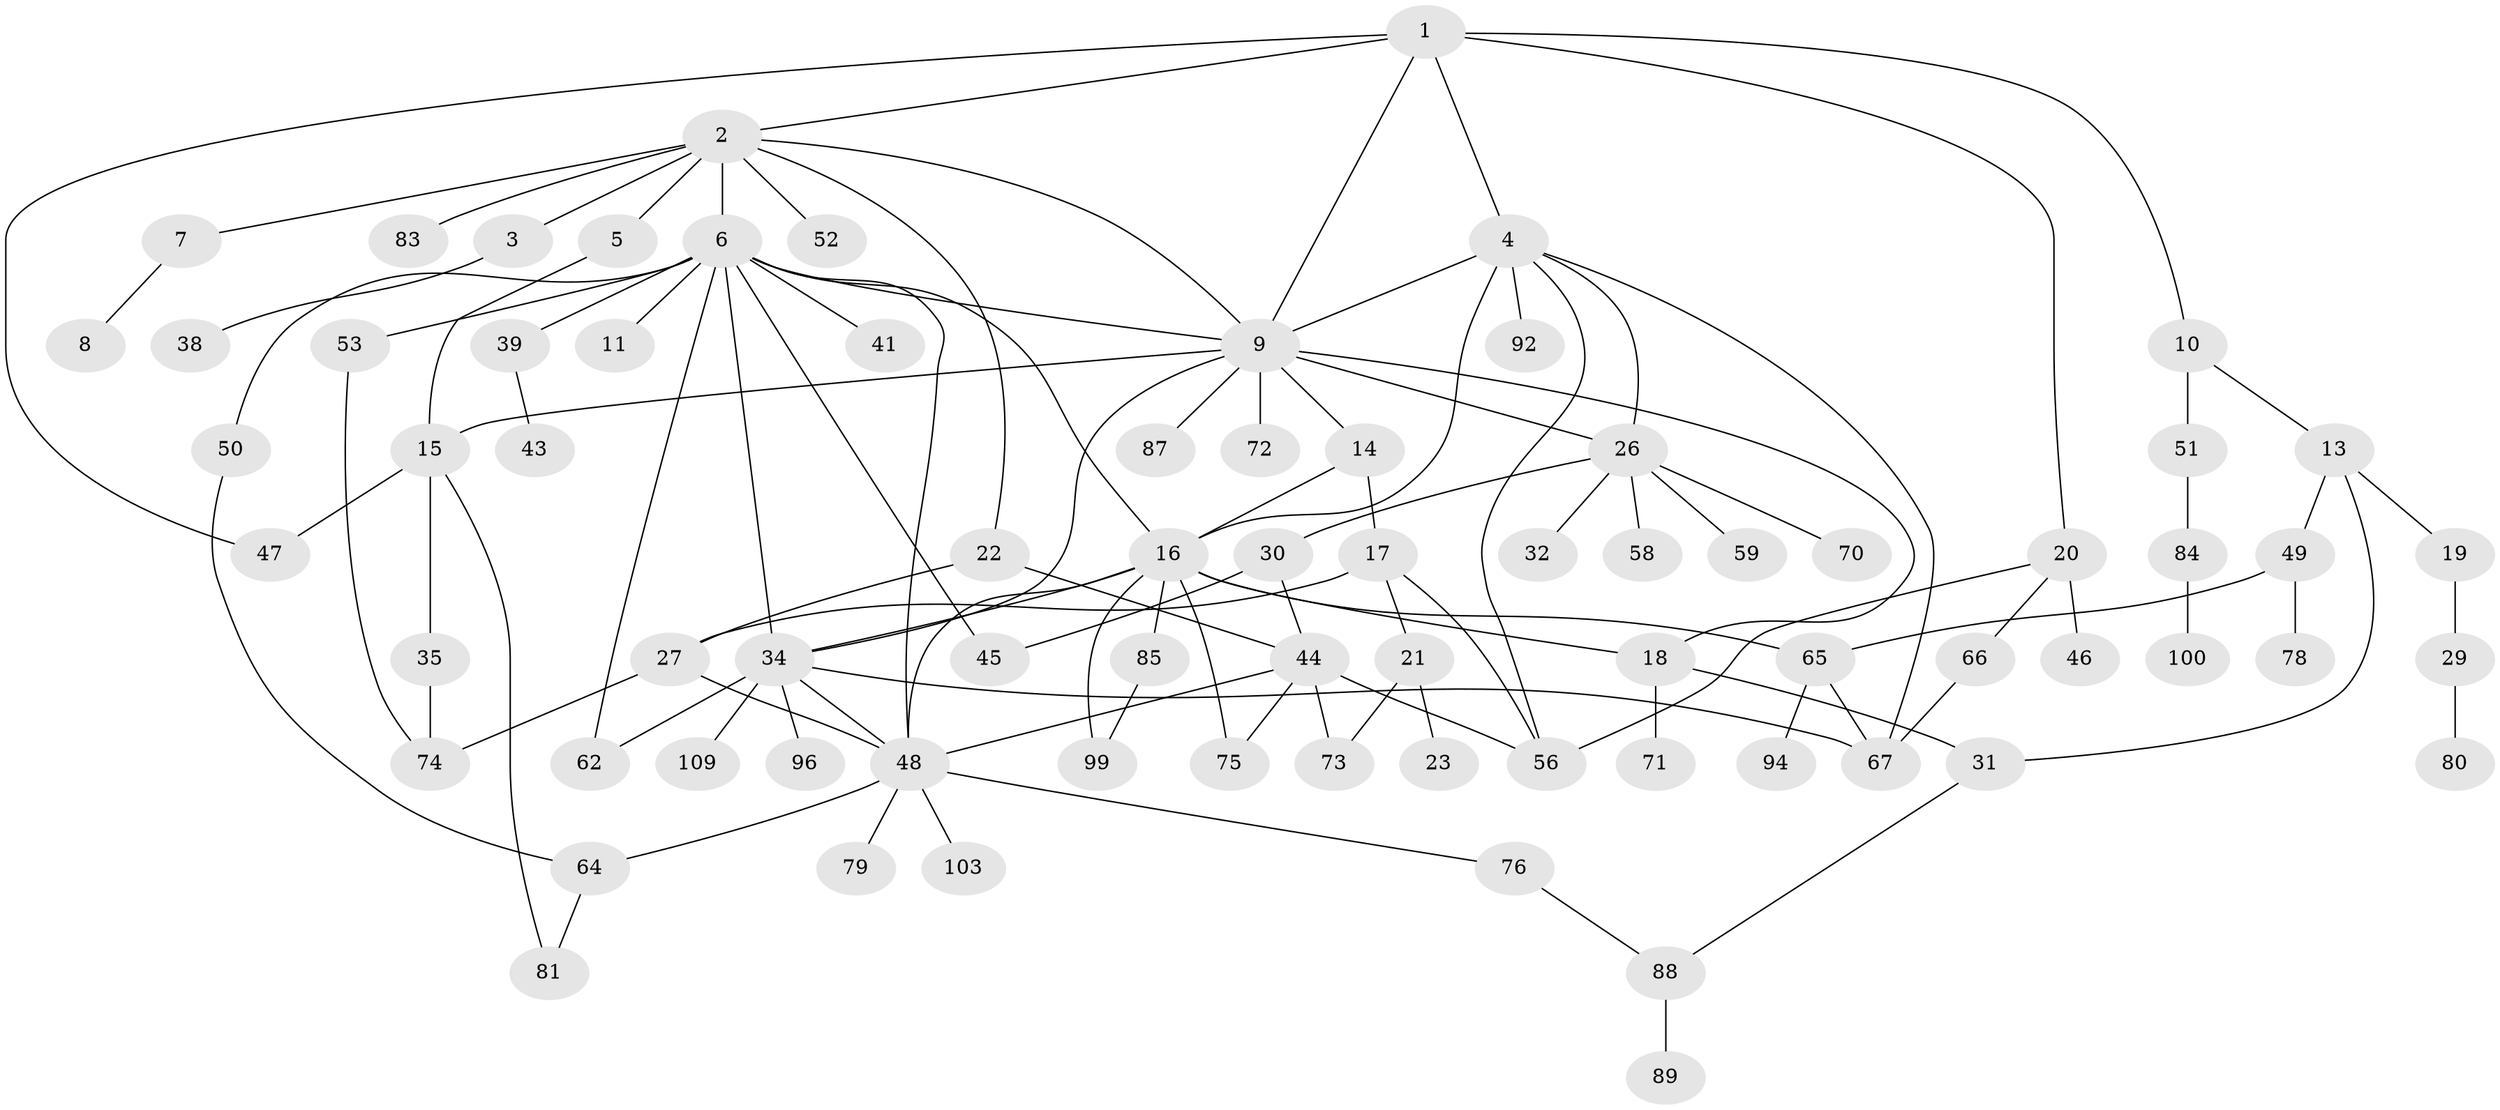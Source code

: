 // original degree distribution, {6: 0.05504587155963303, 9: 0.009174311926605505, 2: 0.3394495412844037, 7: 0.01834862385321101, 8: 0.009174311926605505, 1: 0.24770642201834864, 3: 0.1834862385321101, 4: 0.10091743119266056, 5: 0.03669724770642202}
// Generated by graph-tools (version 1.1) at 2025/17/03/04/25 18:17:06]
// undirected, 76 vertices, 110 edges
graph export_dot {
graph [start="1"]
  node [color=gray90,style=filled];
  1;
  2;
  3;
  4 [super="+25"];
  5;
  6 [super="+37+24+28"];
  7;
  8;
  9 [super="+54+12+68"];
  10;
  11;
  13;
  14;
  15;
  16 [super="+33+104"];
  17;
  18;
  19;
  20;
  21;
  22;
  23;
  26 [super="+40+42"];
  27;
  29;
  30;
  31 [super="+63"];
  32;
  34 [super="+36"];
  35 [super="+93"];
  38;
  39 [super="+82"];
  41;
  43;
  44 [super="+60+57"];
  45;
  46;
  47;
  48 [super="+86"];
  49;
  50;
  51;
  52;
  53;
  56 [super="+69"];
  58 [super="+106"];
  59;
  62;
  64;
  65;
  66;
  67;
  70;
  71;
  72;
  73;
  74 [super="+101"];
  75;
  76;
  78;
  79;
  80;
  81;
  83 [super="+91"];
  84;
  85;
  87;
  88;
  89;
  92;
  94;
  96;
  99 [super="+102"];
  100;
  103;
  109;
  1 -- 2;
  1 -- 4;
  1 -- 9;
  1 -- 10;
  1 -- 20;
  1 -- 47;
  2 -- 3;
  2 -- 5;
  2 -- 6;
  2 -- 7;
  2 -- 22;
  2 -- 52;
  2 -- 83;
  2 -- 9;
  3 -- 38;
  4 -- 26;
  4 -- 56;
  4 -- 9;
  4 -- 67;
  4 -- 92;
  4 -- 16 [weight=2];
  5 -- 15;
  6 -- 11 [weight=2];
  6 -- 16;
  6 -- 48;
  6 -- 53;
  6 -- 50;
  6 -- 45;
  6 -- 39;
  6 -- 34;
  6 -- 9;
  6 -- 62;
  6 -- 41;
  7 -- 8;
  9 -- 14;
  9 -- 18;
  9 -- 34;
  9 -- 87;
  9 -- 72;
  9 -- 26;
  9 -- 15;
  10 -- 13;
  10 -- 51;
  13 -- 19;
  13 -- 31;
  13 -- 49;
  14 -- 17;
  14 -- 16;
  15 -- 35;
  15 -- 47;
  15 -- 81;
  16 -- 18;
  16 -- 65;
  16 -- 99;
  16 -- 75;
  16 -- 48;
  16 -- 85;
  16 -- 34;
  17 -- 21;
  17 -- 27;
  17 -- 56;
  18 -- 71;
  18 -- 31;
  19 -- 29;
  20 -- 46;
  20 -- 66;
  20 -- 56;
  21 -- 23;
  21 -- 73;
  22 -- 44;
  22 -- 27;
  26 -- 30;
  26 -- 32 [weight=2];
  26 -- 58;
  26 -- 70;
  26 -- 59;
  27 -- 48;
  27 -- 74;
  29 -- 80;
  30 -- 44;
  30 -- 45;
  31 -- 88;
  34 -- 96;
  34 -- 109;
  34 -- 48;
  34 -- 67;
  34 -- 62;
  35 -- 74;
  39 -- 43;
  44 -- 75;
  44 -- 73;
  44 -- 48;
  44 -- 56;
  48 -- 76;
  48 -- 79;
  48 -- 64;
  48 -- 103;
  49 -- 65;
  49 -- 78;
  50 -- 64;
  51 -- 84;
  53 -- 74;
  64 -- 81;
  65 -- 94;
  65 -- 67;
  66 -- 67;
  76 -- 88;
  84 -- 100;
  85 -- 99;
  88 -- 89;
}

